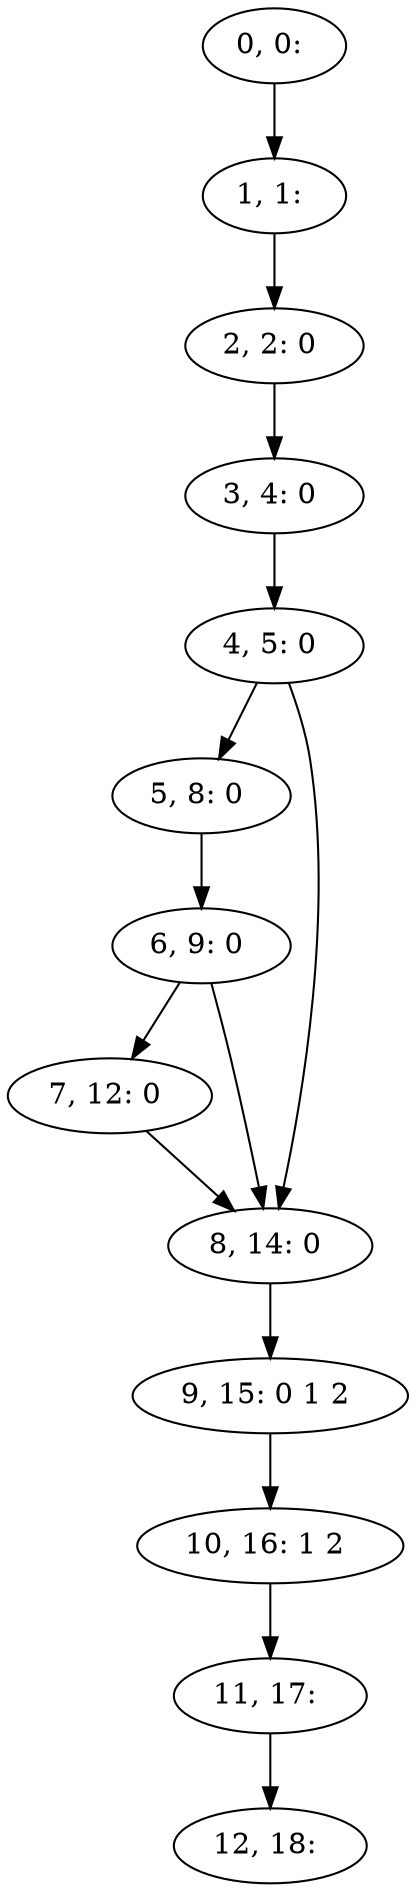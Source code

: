 digraph G {
0[label="0, 0: "];
1[label="1, 1: "];
2[label="2, 2: 0 "];
3[label="3, 4: 0 "];
4[label="4, 5: 0 "];
5[label="5, 8: 0 "];
6[label="6, 9: 0 "];
7[label="7, 12: 0 "];
8[label="8, 14: 0 "];
9[label="9, 15: 0 1 2 "];
10[label="10, 16: 1 2 "];
11[label="11, 17: "];
12[label="12, 18: "];
0->1 ;
1->2 ;
2->3 ;
3->4 ;
4->5 ;
4->8 ;
5->6 ;
6->7 ;
6->8 ;
7->8 ;
8->9 ;
9->10 ;
10->11 ;
11->12 ;
}
